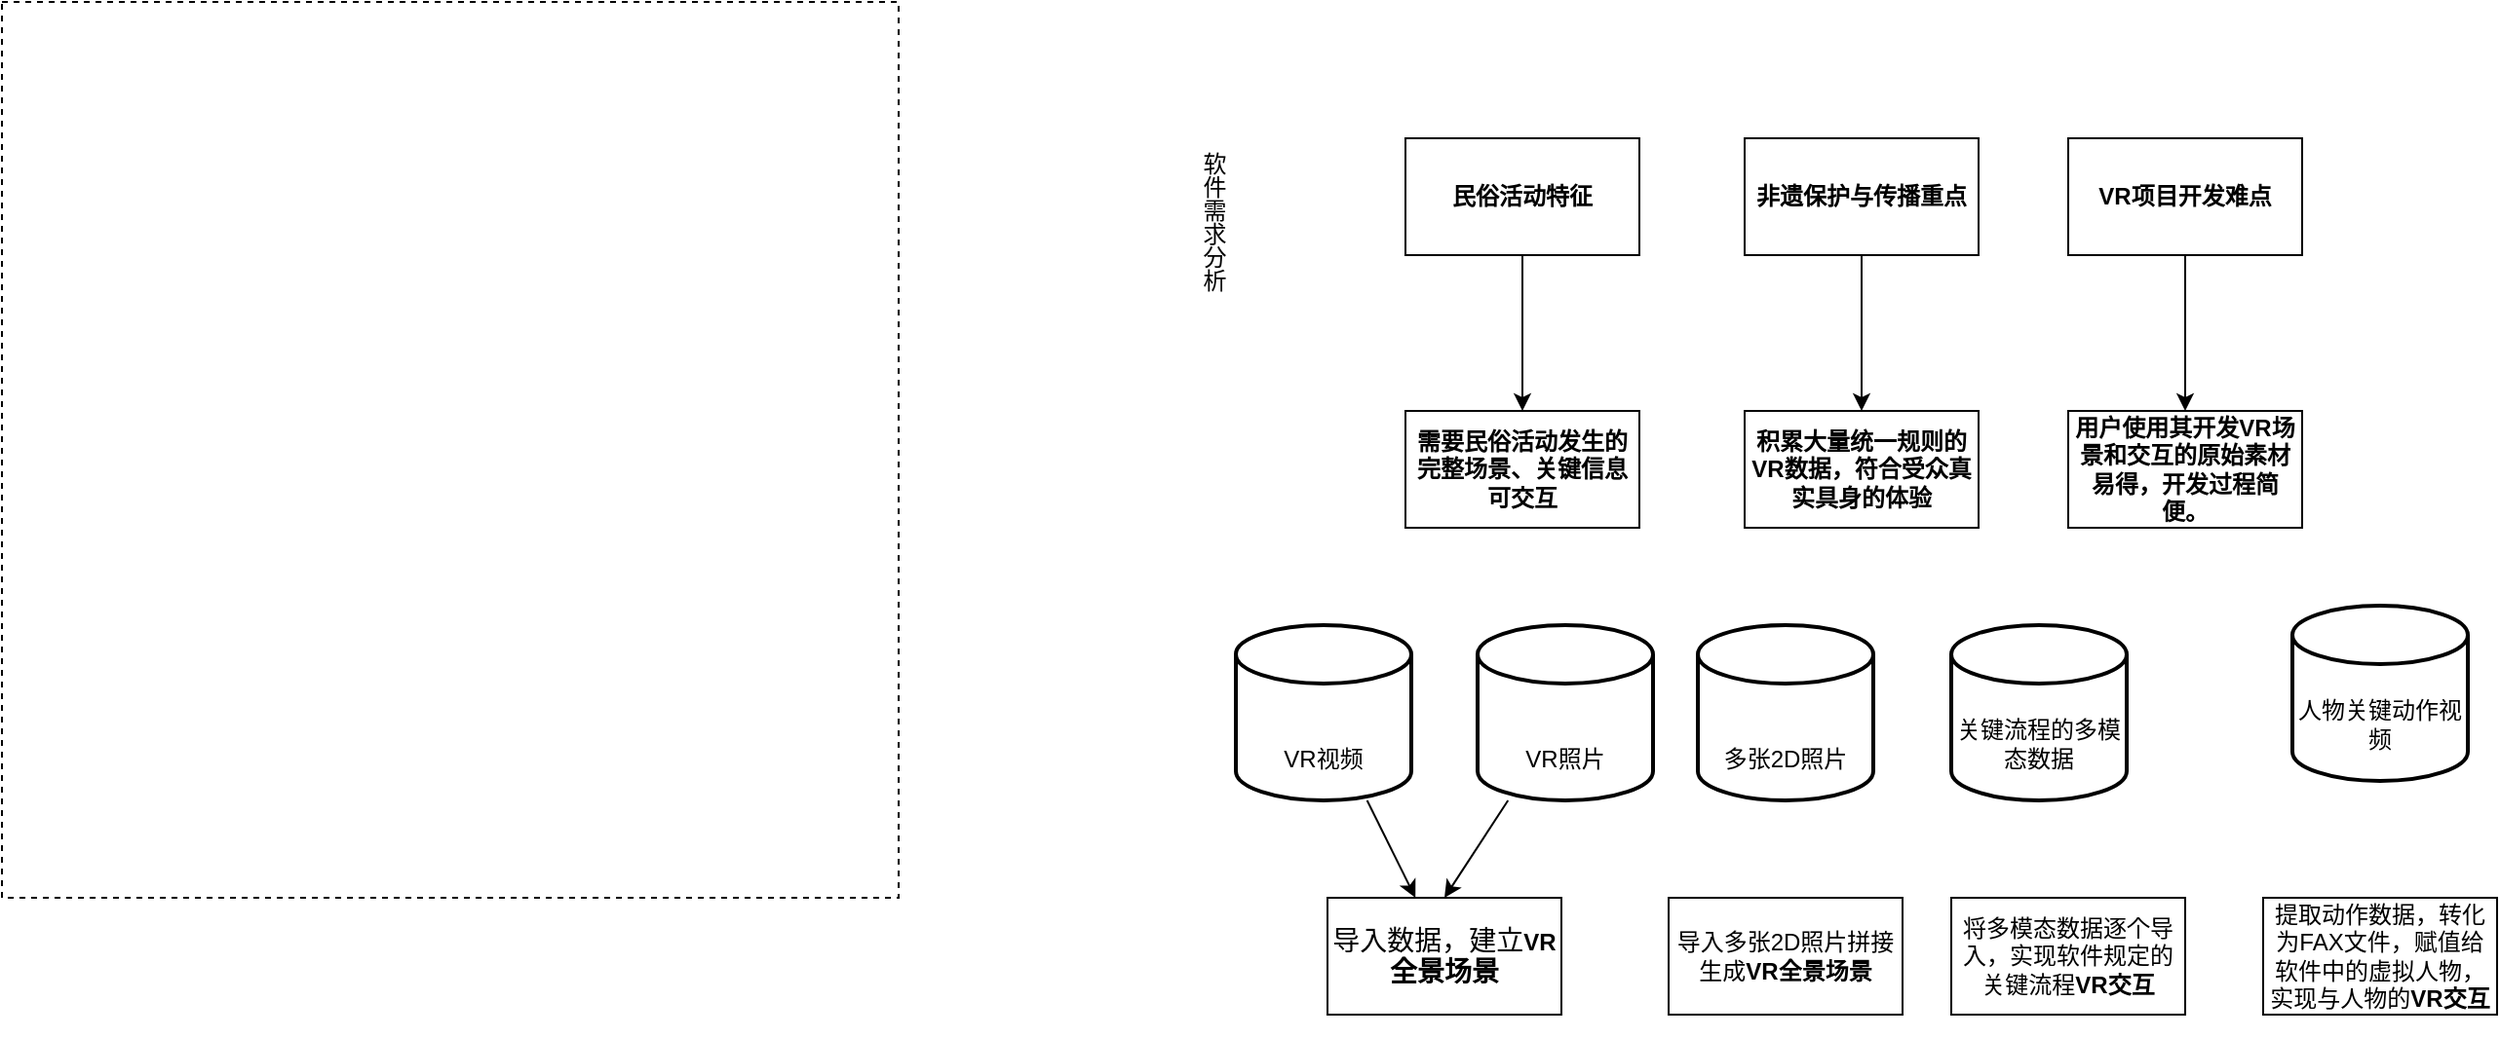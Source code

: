 <mxfile version="24.2.5" type="github">
  <diagram name="第 1 页" id="BCKMfQlJzn4PIQiLTIYb">
    <mxGraphModel dx="1877" dy="574" grid="1" gridSize="10" guides="1" tooltips="1" connect="1" arrows="1" fold="1" page="1" pageScale="1" pageWidth="827" pageHeight="1169" math="0" shadow="0">
      <root>
        <mxCell id="0" />
        <mxCell id="1" parent="0" />
        <mxCell id="slsSjF4ftb8z7jjaeHYQ-1" value="" style="whiteSpace=wrap;html=1;aspect=fixed;fillColor=none;dashed=1;" vertex="1" parent="1">
          <mxGeometry x="-480" y="40" width="460" height="460" as="geometry" />
        </mxCell>
        <mxCell id="slsSjF4ftb8z7jjaeHYQ-2" value="软件需求分析" style="text;html=1;align=center;verticalAlign=middle;resizable=0;points=[];autosize=1;strokeColor=none;fillColor=none;textDirection=vertical-lr;" vertex="1" parent="1">
          <mxGeometry x="90" y="150" width="100" height="30" as="geometry" />
        </mxCell>
        <mxCell id="slsSjF4ftb8z7jjaeHYQ-6" value="" style="edgeStyle=orthogonalEdgeStyle;rounded=0;orthogonalLoop=1;jettySize=auto;html=1;" edge="1" parent="1" source="slsSjF4ftb8z7jjaeHYQ-3" target="slsSjF4ftb8z7jjaeHYQ-5">
          <mxGeometry relative="1" as="geometry" />
        </mxCell>
        <mxCell id="slsSjF4ftb8z7jjaeHYQ-3" value="&lt;p class=&quot;MsoNormal&quot;&gt;&lt;b&gt;&lt;span style=&quot;font-family:宋体;mso-ascii-font-family:Calibri;&lt;br/&gt;mso-ascii-theme-font:minor-latin;mso-fareast-theme-font:minor-fareast;&lt;br/&gt;mso-hansi-font-family:Calibri;mso-hansi-theme-font:minor-latin&quot;&gt;民俗活动特征&lt;/span&gt;&lt;span lang=&quot;EN-US&quot;&gt;&lt;/span&gt;&lt;/b&gt;&lt;/p&gt;" style="rounded=0;whiteSpace=wrap;html=1;" vertex="1" parent="1">
          <mxGeometry x="240" y="110" width="120" height="60" as="geometry" />
        </mxCell>
        <mxCell id="slsSjF4ftb8z7jjaeHYQ-5" value="&lt;p class=&quot;MsoNormal&quot;&gt;&lt;b&gt;&lt;span style=&quot;font-family:宋体;mso-ascii-font-family:Calibri;&lt;br/&gt;mso-ascii-theme-font:minor-latin;mso-fareast-theme-font:minor-fareast;&lt;br/&gt;mso-hansi-font-family:Calibri;mso-hansi-theme-font:minor-latin&quot;&gt;需要民俗活动发生的完整场景、关键信息可交互&lt;/span&gt;&lt;span lang=&quot;EN-US&quot;&gt;&lt;/span&gt;&lt;/b&gt;&lt;/p&gt;" style="rounded=0;whiteSpace=wrap;html=1;" vertex="1" parent="1">
          <mxGeometry x="240" y="250" width="120" height="60" as="geometry" />
        </mxCell>
        <mxCell id="slsSjF4ftb8z7jjaeHYQ-13" value="" style="edgeStyle=orthogonalEdgeStyle;rounded=0;orthogonalLoop=1;jettySize=auto;html=1;" edge="1" parent="1" source="slsSjF4ftb8z7jjaeHYQ-14" target="slsSjF4ftb8z7jjaeHYQ-15">
          <mxGeometry relative="1" as="geometry" />
        </mxCell>
        <mxCell id="slsSjF4ftb8z7jjaeHYQ-14" value="&lt;p class=&quot;MsoNormal&quot;&gt;&lt;b&gt;&lt;span style=&quot;font-family:宋体;mso-ascii-font-family:Calibri;&lt;br/&gt;mso-ascii-theme-font:minor-latin;mso-fareast-theme-font:minor-fareast;&lt;br/&gt;mso-hansi-font-family:Calibri;mso-hansi-theme-font:minor-latin&quot;&gt;非遗保护与传播重点&lt;/span&gt;&lt;span lang=&quot;EN-US&quot;&gt;&lt;/span&gt;&lt;/b&gt;&lt;/p&gt;" style="rounded=0;whiteSpace=wrap;html=1;" vertex="1" parent="1">
          <mxGeometry x="414" y="110" width="120" height="60" as="geometry" />
        </mxCell>
        <mxCell id="slsSjF4ftb8z7jjaeHYQ-15" value="&lt;p class=&quot;MsoNormal&quot;&gt;&lt;b&gt;&lt;span style=&quot;font-family:宋体;mso-ascii-font-family:Calibri;&lt;br/&gt;mso-ascii-theme-font:minor-latin;mso-fareast-theme-font:minor-fareast;&lt;br/&gt;mso-hansi-font-family:Calibri;mso-hansi-theme-font:minor-latin&quot;&gt;积累大量统一规则的&lt;/span&gt;&lt;span lang=&quot;EN-US&quot;&gt;VR&lt;/span&gt;&lt;/b&gt;&lt;b&gt;&lt;span style=&quot;font-family:宋体;mso-ascii-font-family:&lt;br/&gt;Calibri;mso-ascii-theme-font:minor-latin;mso-fareast-theme-font:minor-fareast;&lt;br/&gt;mso-hansi-font-family:Calibri;mso-hansi-theme-font:minor-latin&quot;&gt;数据，符合受众真实具身的体验&lt;/span&gt;&lt;br/&gt;&lt;span lang=&quot;EN-US&quot;&gt;&lt;/span&gt;&lt;/b&gt;&lt;/p&gt;" style="rounded=0;whiteSpace=wrap;html=1;" vertex="1" parent="1">
          <mxGeometry x="414" y="250" width="120" height="60" as="geometry" />
        </mxCell>
        <mxCell id="slsSjF4ftb8z7jjaeHYQ-16" value="" style="edgeStyle=orthogonalEdgeStyle;rounded=0;orthogonalLoop=1;jettySize=auto;html=1;" edge="1" parent="1" source="slsSjF4ftb8z7jjaeHYQ-17" target="slsSjF4ftb8z7jjaeHYQ-18">
          <mxGeometry relative="1" as="geometry" />
        </mxCell>
        <mxCell id="slsSjF4ftb8z7jjaeHYQ-17" value="&lt;p class=&quot;MsoNormal&quot;&gt;&lt;b&gt;&lt;span lang=&quot;EN-US&quot;&gt;VR&lt;/span&gt;&lt;/b&gt;&lt;b&gt;&lt;span style=&quot;font-family:&lt;br/&gt;宋体;mso-ascii-font-family:Calibri;mso-ascii-theme-font:minor-latin;mso-fareast-theme-font:&lt;br/&gt;minor-fareast;mso-hansi-font-family:Calibri;mso-hansi-theme-font:minor-latin&quot;&gt;项目开发难点&lt;/span&gt;&lt;span lang=&quot;EN-US&quot;&gt;&lt;/span&gt;&lt;/b&gt;&lt;/p&gt;" style="rounded=0;whiteSpace=wrap;html=1;" vertex="1" parent="1">
          <mxGeometry x="580" y="110" width="120" height="60" as="geometry" />
        </mxCell>
        <mxCell id="slsSjF4ftb8z7jjaeHYQ-18" value="&lt;p class=&quot;MsoNormal&quot;&gt;&lt;b&gt;&lt;span style=&quot;font-family:宋体;mso-ascii-font-family:Calibri;&lt;br/&gt;mso-ascii-theme-font:minor-latin;mso-fareast-theme-font:minor-fareast;&lt;br/&gt;mso-hansi-font-family:Calibri;mso-hansi-theme-font:minor-latin&quot;&gt;用户使用其开发&lt;/span&gt;&lt;span lang=&quot;EN-US&quot;&gt;VR&lt;/span&gt;&lt;/b&gt;&lt;b&gt;&lt;span style=&quot;font-family:宋体;mso-ascii-font-family:&lt;br/&gt;Calibri;mso-ascii-theme-font:minor-latin;mso-fareast-theme-font:minor-fareast;&lt;br/&gt;mso-hansi-font-family:Calibri;mso-hansi-theme-font:minor-latin&quot;&gt;场景和交互的原始素材易得，开发过程简便。&lt;/span&gt;&lt;span lang=&quot;EN-US&quot;&gt;&lt;/span&gt;&lt;/b&gt;&lt;/p&gt;" style="rounded=0;whiteSpace=wrap;html=1;" vertex="1" parent="1">
          <mxGeometry x="580" y="250" width="120" height="60" as="geometry" />
        </mxCell>
        <mxCell id="slsSjF4ftb8z7jjaeHYQ-28" style="rounded=0;orthogonalLoop=1;jettySize=auto;html=1;" edge="1" parent="1" source="slsSjF4ftb8z7jjaeHYQ-19" target="slsSjF4ftb8z7jjaeHYQ-24">
          <mxGeometry relative="1" as="geometry" />
        </mxCell>
        <mxCell id="slsSjF4ftb8z7jjaeHYQ-19" value="&lt;span style=&quot;background-color: initial;&quot; lang=&quot;EN-US&quot;&gt;VR&lt;/span&gt;&lt;span style=&quot;background-color: initial; font-family: 宋体;&quot;&gt;视频&lt;/span&gt;&lt;p class=&quot;MsoNormal&quot;&gt;&lt;span lang=&quot;EN-US&quot;&gt;&lt;/span&gt;&lt;/p&gt;" style="strokeWidth=2;html=1;shape=mxgraph.flowchart.database;whiteSpace=wrap;verticalAlign=bottom;" vertex="1" parent="1">
          <mxGeometry x="153" y="360" width="90" height="90" as="geometry" />
        </mxCell>
        <mxCell id="slsSjF4ftb8z7jjaeHYQ-29" style="rounded=0;orthogonalLoop=1;jettySize=auto;html=1;entryX=0.5;entryY=0;entryDx=0;entryDy=0;" edge="1" parent="1" source="slsSjF4ftb8z7jjaeHYQ-20" target="slsSjF4ftb8z7jjaeHYQ-24">
          <mxGeometry relative="1" as="geometry" />
        </mxCell>
        <mxCell id="slsSjF4ftb8z7jjaeHYQ-20" value="&lt;span style=&quot;background-color: initial;&quot; lang=&quot;EN-US&quot;&gt;VR&lt;font face=&quot;宋体&quot;&gt;照片&lt;/font&gt;&lt;/span&gt;&lt;p class=&quot;MsoNormal&quot;&gt;&lt;span lang=&quot;EN-US&quot;&gt;&lt;/span&gt;&lt;/p&gt;" style="strokeWidth=2;html=1;shape=mxgraph.flowchart.database;whiteSpace=wrap;verticalAlign=bottom;" vertex="1" parent="1">
          <mxGeometry x="277" y="360" width="90" height="90" as="geometry" />
        </mxCell>
        <mxCell id="slsSjF4ftb8z7jjaeHYQ-21" value="&lt;p class=&quot;MsoNormal&quot;&gt;&lt;span style=&quot;font-family:宋体;mso-ascii-font-family:Calibri;&lt;br/&gt;mso-ascii-theme-font:minor-latin;mso-fareast-theme-font:minor-fareast;&lt;br/&gt;mso-hansi-font-family:Calibri;mso-hansi-theme-font:minor-latin&quot;&gt;人物关键&lt;/span&gt;&lt;span style=&quot;font-family: 宋体; background-color: initial;&quot;&gt;动作视频&lt;/span&gt;&lt;/p&gt;&lt;p class=&quot;MsoNormal&quot;&gt;&lt;span lang=&quot;EN-US&quot;&gt;&lt;/span&gt;&lt;/p&gt;&lt;p class=&quot;MsoNormal&quot;&gt;&lt;span lang=&quot;EN-US&quot;&gt;&lt;/span&gt;&lt;/p&gt;" style="strokeWidth=2;html=1;shape=mxgraph.flowchart.database;whiteSpace=wrap;verticalAlign=bottom;" vertex="1" parent="1">
          <mxGeometry x="695" y="350" width="90" height="90" as="geometry" />
        </mxCell>
        <mxCell id="slsSjF4ftb8z7jjaeHYQ-22" value="&lt;p class=&quot;MsoNormal&quot;&gt;&lt;span style=&quot;font-family:宋体;mso-ascii-font-family:Calibri;&lt;br/&gt;mso-ascii-theme-font:minor-latin;mso-fareast-theme-font:minor-fareast;&lt;br/&gt;mso-hansi-font-family:Calibri;mso-hansi-theme-font:minor-latin&quot;&gt;关键流程的多模态数据&lt;/span&gt;&lt;span lang=&quot;EN-US&quot;&gt;&lt;/span&gt;&lt;/p&gt;&lt;p class=&quot;MsoNormal&quot;&gt;&lt;span lang=&quot;EN-US&quot;&gt;&lt;/span&gt;&lt;/p&gt;" style="strokeWidth=2;html=1;shape=mxgraph.flowchart.database;whiteSpace=wrap;verticalAlign=bottom;" vertex="1" parent="1">
          <mxGeometry x="520" y="360" width="90" height="90" as="geometry" />
        </mxCell>
        <mxCell id="slsSjF4ftb8z7jjaeHYQ-23" value="多张2D照片&lt;p class=&quot;MsoNormal&quot;&gt;&lt;span lang=&quot;EN-US&quot;&gt;&lt;/span&gt;&lt;/p&gt;" style="strokeWidth=2;html=1;shape=mxgraph.flowchart.database;whiteSpace=wrap;verticalAlign=bottom;" vertex="1" parent="1">
          <mxGeometry x="390" y="360" width="90" height="90" as="geometry" />
        </mxCell>
        <mxCell id="slsSjF4ftb8z7jjaeHYQ-24" value="&lt;p class=&quot;MsoNormal&quot;&gt;&lt;span style=&quot;font-size:10.5pt;mso-bidi-font-size:12.0pt;&lt;br/&gt;font-family:宋体;mso-ascii-font-family:Calibri;mso-ascii-theme-font:minor-latin;&lt;br/&gt;mso-fareast-theme-font:minor-fareast;mso-hansi-font-family:Calibri;mso-hansi-theme-font:&lt;br/&gt;minor-latin;mso-bidi-font-family:&amp;quot;Times New Roman&amp;quot;;mso-bidi-theme-font:minor-bidi;&lt;br/&gt;mso-font-kerning:1.0pt;mso-ansi-language:EN-US;mso-fareast-language:ZH-CN;&lt;br/&gt;mso-bidi-language:AR-SA&quot;&gt;导入数据，建立&lt;/span&gt;&lt;b&gt;&lt;span style=&quot;font-size:&lt;br/&gt;10.5pt;mso-bidi-font-size:12.0pt;font-family:&amp;quot;Calibri&amp;quot;,sans-serif;mso-ascii-theme-font:&lt;br/&gt;minor-latin;mso-fareast-font-family:宋体;mso-fareast-theme-font:minor-fareast;&lt;br/&gt;mso-hansi-theme-font:minor-latin;mso-bidi-font-family:&amp;quot;Times New Roman&amp;quot;;&lt;br/&gt;mso-bidi-theme-font:minor-bidi;mso-font-kerning:1.0pt;mso-ansi-language:EN-US;&lt;br/&gt;mso-fareast-language:ZH-CN;mso-bidi-language:AR-SA&quot; lang=&quot;EN-US&quot;&gt;VR&lt;/span&gt;&lt;span style=&quot;font-size:10.5pt;mso-bidi-font-size:12.0pt;font-family:宋体;mso-ascii-font-family:&lt;br/&gt;Calibri;mso-ascii-theme-font:minor-latin;mso-fareast-theme-font:minor-fareast;&lt;br/&gt;mso-hansi-font-family:Calibri;mso-hansi-theme-font:minor-latin;mso-bidi-font-family:&lt;br/&gt;&amp;quot;Times New Roman&amp;quot;;mso-bidi-theme-font:minor-bidi;mso-font-kerning:1.0pt;&lt;br/&gt;mso-ansi-language:EN-US;mso-fareast-language:ZH-CN;mso-bidi-language:AR-SA&quot;&gt;全景场景&lt;/span&gt;&lt;/b&gt;&lt;br&gt;&lt;/p&gt;" style="rounded=0;whiteSpace=wrap;html=1;" vertex="1" parent="1">
          <mxGeometry x="200" y="500" width="120" height="60" as="geometry" />
        </mxCell>
        <mxCell id="slsSjF4ftb8z7jjaeHYQ-25" value="&lt;p class=&quot;MsoNormal&quot;&gt;&lt;span style=&quot;font-family:宋体;mso-ascii-font-family:Calibri;&lt;br/&gt;mso-ascii-theme-font:minor-latin;mso-fareast-theme-font:minor-fareast;&lt;br/&gt;mso-hansi-font-family:Calibri;mso-hansi-theme-font:minor-latin&quot;&gt;将多模态数据逐个导入，实现软件规定的关键流程&lt;/span&gt;&lt;b&gt;&lt;span lang=&quot;EN-US&quot;&gt;VR&lt;/span&gt;&lt;/b&gt;&lt;b&gt;&lt;span style=&quot;font-family:宋体;mso-ascii-font-family:&lt;br/&gt;Calibri;mso-ascii-theme-font:minor-latin;mso-fareast-theme-font:minor-fareast;&lt;br/&gt;mso-hansi-font-family:Calibri;mso-hansi-theme-font:minor-latin&quot;&gt;交互&lt;/span&gt;&lt;/b&gt;&lt;span lang=&quot;EN-US&quot;&gt;&lt;/span&gt;&lt;/p&gt;" style="rounded=0;whiteSpace=wrap;html=1;" vertex="1" parent="1">
          <mxGeometry x="520" y="500" width="120" height="60" as="geometry" />
        </mxCell>
        <mxCell id="slsSjF4ftb8z7jjaeHYQ-26" value="&lt;p class=&quot;MsoNormal&quot;&gt;&lt;span style=&quot;font-family:宋体;mso-ascii-font-family:Calibri;&lt;br/&gt;mso-ascii-theme-font:minor-latin;mso-fareast-theme-font:minor-fareast;&lt;br/&gt;mso-hansi-font-family:Calibri;mso-hansi-theme-font:minor-latin&quot;&gt;导入多张&lt;/span&gt;&lt;span lang=&quot;EN-US&quot;&gt;2D&lt;/span&gt;&lt;span style=&quot;font-family:宋体;mso-ascii-font-family:Calibri;&lt;br/&gt;mso-ascii-theme-font:minor-latin;mso-fareast-theme-font:minor-fareast;&lt;br/&gt;mso-hansi-font-family:Calibri;mso-hansi-theme-font:minor-latin&quot;&gt;照片拼接生成&lt;/span&gt;&lt;b&gt;&lt;span lang=&quot;EN-US&quot;&gt;VR&lt;/span&gt;&lt;/b&gt;&lt;b&gt;&lt;span style=&quot;font-family:宋体;mso-ascii-font-family:&lt;br/&gt;Calibri;mso-ascii-theme-font:minor-latin;mso-fareast-theme-font:minor-fareast;&lt;br/&gt;mso-hansi-font-family:Calibri;mso-hansi-theme-font:minor-latin&quot;&gt;全景场景&lt;/span&gt;&lt;/b&gt;&lt;span lang=&quot;EN-US&quot;&gt;&lt;/span&gt;&lt;/p&gt;" style="rounded=0;whiteSpace=wrap;html=1;" vertex="1" parent="1">
          <mxGeometry x="375" y="500" width="120" height="60" as="geometry" />
        </mxCell>
        <mxCell id="slsSjF4ftb8z7jjaeHYQ-27" value="&lt;p class=&quot;MsoNormal&quot;&gt;&lt;span style=&quot;font-family:宋体;mso-ascii-font-family:Calibri;&lt;br/&gt;mso-ascii-theme-font:minor-latin;mso-fareast-theme-font:minor-fareast;&lt;br/&gt;mso-hansi-font-family:Calibri;mso-hansi-theme-font:minor-latin&quot;&gt;提取动作数据，转化为&lt;/span&gt;&lt;span lang=&quot;EN-US&quot;&gt;FAX&lt;/span&gt;&lt;span style=&quot;font-family:宋体;mso-ascii-font-family:Calibri;&lt;br/&gt;mso-ascii-theme-font:minor-latin;mso-fareast-theme-font:minor-fareast;&lt;br/&gt;mso-hansi-font-family:Calibri;mso-hansi-theme-font:minor-latin&quot;&gt;文件，赋值给软件中的虚拟人物，实现与人物的&lt;/span&gt;&lt;b&gt;&lt;span lang=&quot;EN-US&quot;&gt;VR&lt;/span&gt;&lt;/b&gt;&lt;b&gt;&lt;span style=&quot;font-family:宋体;mso-ascii-font-family:&lt;br/&gt;Calibri;mso-ascii-theme-font:minor-latin;mso-fareast-theme-font:minor-fareast;&lt;br/&gt;mso-hansi-font-family:Calibri;mso-hansi-theme-font:minor-latin&quot;&gt;交互&lt;/span&gt;&lt;/b&gt;&lt;span lang=&quot;EN-US&quot;&gt;&lt;/span&gt;&lt;/p&gt;" style="rounded=0;whiteSpace=wrap;html=1;" vertex="1" parent="1">
          <mxGeometry x="680" y="500" width="120" height="60" as="geometry" />
        </mxCell>
      </root>
    </mxGraphModel>
  </diagram>
</mxfile>
